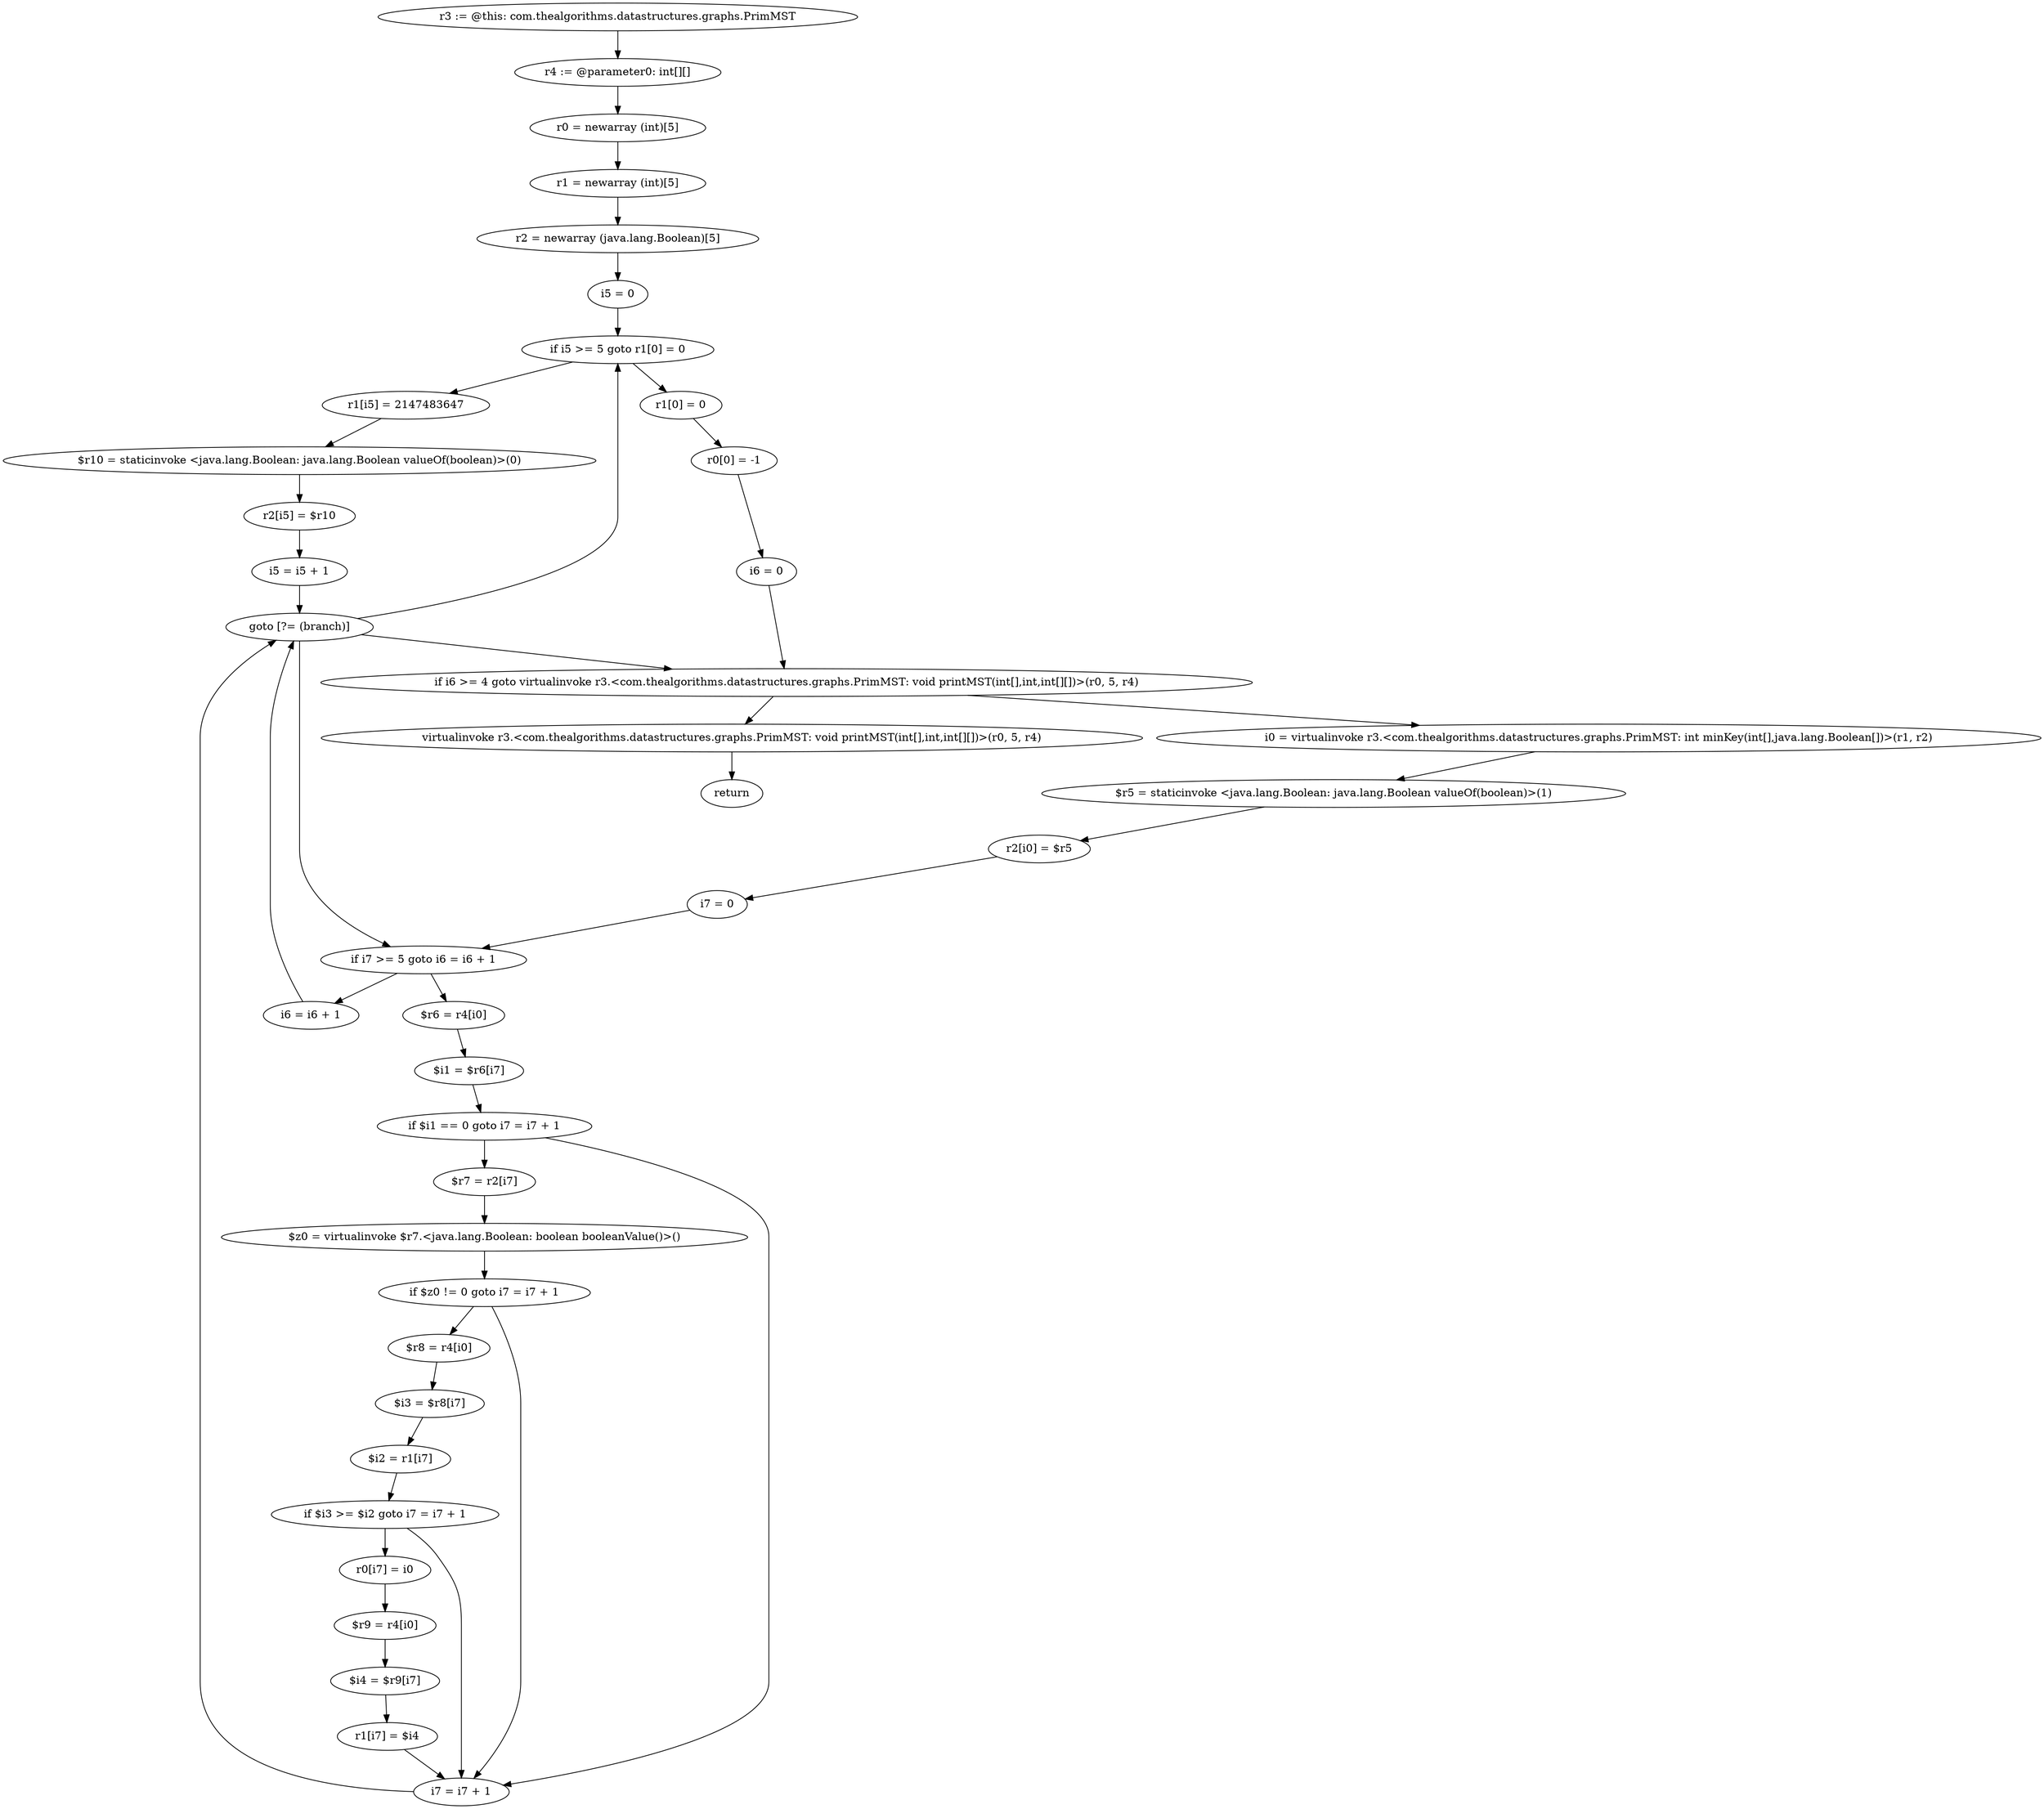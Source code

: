 digraph "unitGraph" {
    "r3 := @this: com.thealgorithms.datastructures.graphs.PrimMST"
    "r4 := @parameter0: int[][]"
    "r0 = newarray (int)[5]"
    "r1 = newarray (int)[5]"
    "r2 = newarray (java.lang.Boolean)[5]"
    "i5 = 0"
    "if i5 >= 5 goto r1[0] = 0"
    "r1[i5] = 2147483647"
    "$r10 = staticinvoke <java.lang.Boolean: java.lang.Boolean valueOf(boolean)>(0)"
    "r2[i5] = $r10"
    "i5 = i5 + 1"
    "goto [?= (branch)]"
    "r1[0] = 0"
    "r0[0] = -1"
    "i6 = 0"
    "if i6 >= 4 goto virtualinvoke r3.<com.thealgorithms.datastructures.graphs.PrimMST: void printMST(int[],int,int[][])>(r0, 5, r4)"
    "i0 = virtualinvoke r3.<com.thealgorithms.datastructures.graphs.PrimMST: int minKey(int[],java.lang.Boolean[])>(r1, r2)"
    "$r5 = staticinvoke <java.lang.Boolean: java.lang.Boolean valueOf(boolean)>(1)"
    "r2[i0] = $r5"
    "i7 = 0"
    "if i7 >= 5 goto i6 = i6 + 1"
    "$r6 = r4[i0]"
    "$i1 = $r6[i7]"
    "if $i1 == 0 goto i7 = i7 + 1"
    "$r7 = r2[i7]"
    "$z0 = virtualinvoke $r7.<java.lang.Boolean: boolean booleanValue()>()"
    "if $z0 != 0 goto i7 = i7 + 1"
    "$r8 = r4[i0]"
    "$i3 = $r8[i7]"
    "$i2 = r1[i7]"
    "if $i3 >= $i2 goto i7 = i7 + 1"
    "r0[i7] = i0"
    "$r9 = r4[i0]"
    "$i4 = $r9[i7]"
    "r1[i7] = $i4"
    "i7 = i7 + 1"
    "i6 = i6 + 1"
    "virtualinvoke r3.<com.thealgorithms.datastructures.graphs.PrimMST: void printMST(int[],int,int[][])>(r0, 5, r4)"
    "return"
    "r3 := @this: com.thealgorithms.datastructures.graphs.PrimMST"->"r4 := @parameter0: int[][]";
    "r4 := @parameter0: int[][]"->"r0 = newarray (int)[5]";
    "r0 = newarray (int)[5]"->"r1 = newarray (int)[5]";
    "r1 = newarray (int)[5]"->"r2 = newarray (java.lang.Boolean)[5]";
    "r2 = newarray (java.lang.Boolean)[5]"->"i5 = 0";
    "i5 = 0"->"if i5 >= 5 goto r1[0] = 0";
    "if i5 >= 5 goto r1[0] = 0"->"r1[i5] = 2147483647";
    "if i5 >= 5 goto r1[0] = 0"->"r1[0] = 0";
    "r1[i5] = 2147483647"->"$r10 = staticinvoke <java.lang.Boolean: java.lang.Boolean valueOf(boolean)>(0)";
    "$r10 = staticinvoke <java.lang.Boolean: java.lang.Boolean valueOf(boolean)>(0)"->"r2[i5] = $r10";
    "r2[i5] = $r10"->"i5 = i5 + 1";
    "i5 = i5 + 1"->"goto [?= (branch)]";
    "goto [?= (branch)]"->"if i5 >= 5 goto r1[0] = 0";
    "r1[0] = 0"->"r0[0] = -1";
    "r0[0] = -1"->"i6 = 0";
    "i6 = 0"->"if i6 >= 4 goto virtualinvoke r3.<com.thealgorithms.datastructures.graphs.PrimMST: void printMST(int[],int,int[][])>(r0, 5, r4)";
    "if i6 >= 4 goto virtualinvoke r3.<com.thealgorithms.datastructures.graphs.PrimMST: void printMST(int[],int,int[][])>(r0, 5, r4)"->"i0 = virtualinvoke r3.<com.thealgorithms.datastructures.graphs.PrimMST: int minKey(int[],java.lang.Boolean[])>(r1, r2)";
    "if i6 >= 4 goto virtualinvoke r3.<com.thealgorithms.datastructures.graphs.PrimMST: void printMST(int[],int,int[][])>(r0, 5, r4)"->"virtualinvoke r3.<com.thealgorithms.datastructures.graphs.PrimMST: void printMST(int[],int,int[][])>(r0, 5, r4)";
    "i0 = virtualinvoke r3.<com.thealgorithms.datastructures.graphs.PrimMST: int minKey(int[],java.lang.Boolean[])>(r1, r2)"->"$r5 = staticinvoke <java.lang.Boolean: java.lang.Boolean valueOf(boolean)>(1)";
    "$r5 = staticinvoke <java.lang.Boolean: java.lang.Boolean valueOf(boolean)>(1)"->"r2[i0] = $r5";
    "r2[i0] = $r5"->"i7 = 0";
    "i7 = 0"->"if i7 >= 5 goto i6 = i6 + 1";
    "if i7 >= 5 goto i6 = i6 + 1"->"$r6 = r4[i0]";
    "if i7 >= 5 goto i6 = i6 + 1"->"i6 = i6 + 1";
    "$r6 = r4[i0]"->"$i1 = $r6[i7]";
    "$i1 = $r6[i7]"->"if $i1 == 0 goto i7 = i7 + 1";
    "if $i1 == 0 goto i7 = i7 + 1"->"$r7 = r2[i7]";
    "if $i1 == 0 goto i7 = i7 + 1"->"i7 = i7 + 1";
    "$r7 = r2[i7]"->"$z0 = virtualinvoke $r7.<java.lang.Boolean: boolean booleanValue()>()";
    "$z0 = virtualinvoke $r7.<java.lang.Boolean: boolean booleanValue()>()"->"if $z0 != 0 goto i7 = i7 + 1";
    "if $z0 != 0 goto i7 = i7 + 1"->"$r8 = r4[i0]";
    "if $z0 != 0 goto i7 = i7 + 1"->"i7 = i7 + 1";
    "$r8 = r4[i0]"->"$i3 = $r8[i7]";
    "$i3 = $r8[i7]"->"$i2 = r1[i7]";
    "$i2 = r1[i7]"->"if $i3 >= $i2 goto i7 = i7 + 1";
    "if $i3 >= $i2 goto i7 = i7 + 1"->"r0[i7] = i0";
    "if $i3 >= $i2 goto i7 = i7 + 1"->"i7 = i7 + 1";
    "r0[i7] = i0"->"$r9 = r4[i0]";
    "$r9 = r4[i0]"->"$i4 = $r9[i7]";
    "$i4 = $r9[i7]"->"r1[i7] = $i4";
    "r1[i7] = $i4"->"i7 = i7 + 1";
    "i7 = i7 + 1"->"goto [?= (branch)]";
    "goto [?= (branch)]"->"if i7 >= 5 goto i6 = i6 + 1";
    "i6 = i6 + 1"->"goto [?= (branch)]";
    "goto [?= (branch)]"->"if i6 >= 4 goto virtualinvoke r3.<com.thealgorithms.datastructures.graphs.PrimMST: void printMST(int[],int,int[][])>(r0, 5, r4)";
    "virtualinvoke r3.<com.thealgorithms.datastructures.graphs.PrimMST: void printMST(int[],int,int[][])>(r0, 5, r4)"->"return";
}
